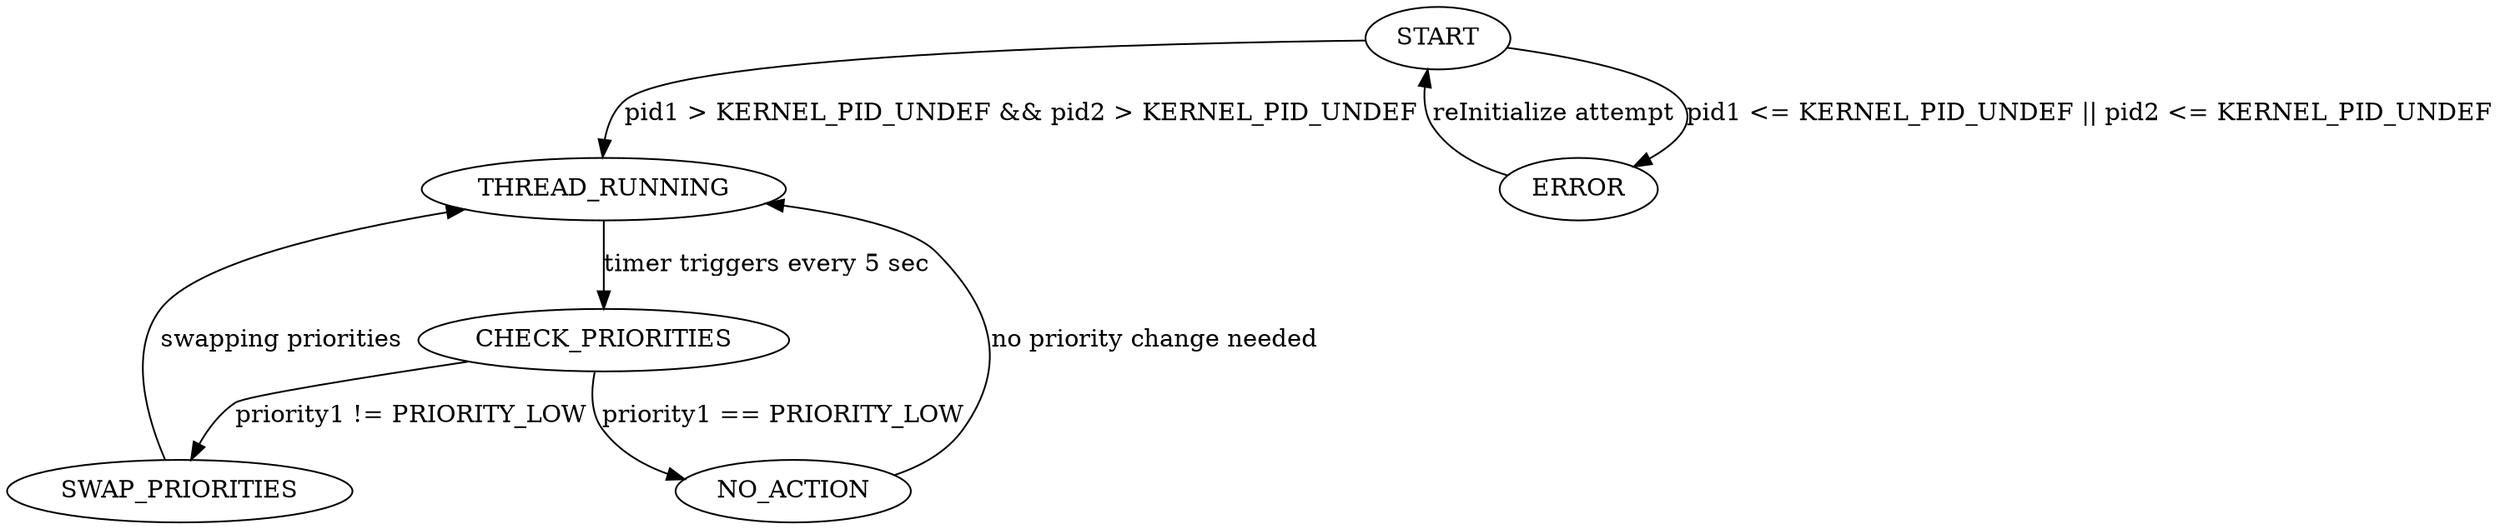 // FSM
digraph {
	START [label=START]
	START -> THREAD_RUNNING [label="pid1 > KERNEL_PID_UNDEF && pid2 > KERNEL_PID_UNDEF"]
	START -> ERROR [label="pid1 <= KERNEL_PID_UNDEF || pid2 <= KERNEL_PID_UNDEF"]
	THREAD_RUNNING [label=THREAD_RUNNING]
	THREAD_RUNNING -> CHECK_PRIORITIES [label="timer triggers every 5 sec"]
	CHECK_PRIORITIES [label=CHECK_PRIORITIES]
	CHECK_PRIORITIES -> SWAP_PRIORITIES [label="priority1 != PRIORITY_LOW"]
	CHECK_PRIORITIES -> NO_ACTION [label="priority1 == PRIORITY_LOW"]
	SWAP_PRIORITIES [label=SWAP_PRIORITIES]
	SWAP_PRIORITIES -> THREAD_RUNNING [label="swapping priorities"]
	NO_ACTION [label=NO_ACTION]
	NO_ACTION -> THREAD_RUNNING [label="no priority change needed"]
	ERROR [label=ERROR]
	ERROR -> START [label="reInitialize attempt"]
}
